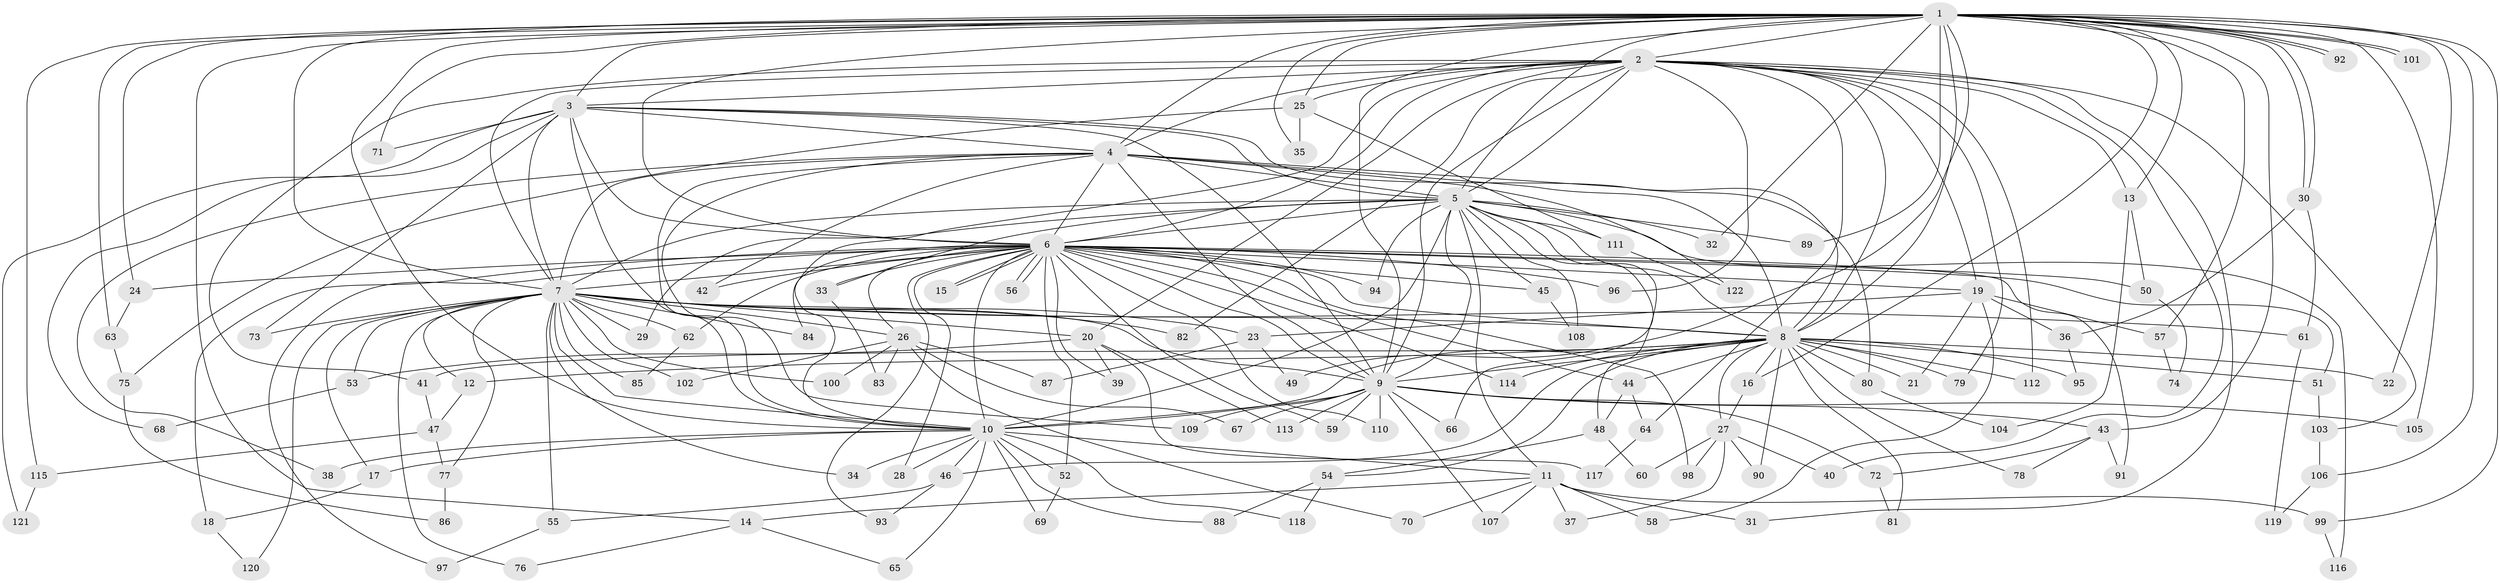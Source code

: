// coarse degree distribution, {22: 0.027777777777777776, 15: 0.027777777777777776, 9: 0.05555555555555555, 17: 0.027777777777777776, 23: 0.027777777777777776, 13: 0.027777777777777776, 19: 0.027777777777777776, 7: 0.08333333333333333, 3: 0.16666666666666666, 5: 0.1111111111111111, 2: 0.3888888888888889, 6: 0.027777777777777776}
// Generated by graph-tools (version 1.1) at 2025/17/03/04/25 18:17:49]
// undirected, 122 vertices, 269 edges
graph export_dot {
graph [start="1"]
  node [color=gray90,style=filled];
  1;
  2;
  3;
  4;
  5;
  6;
  7;
  8;
  9;
  10;
  11;
  12;
  13;
  14;
  15;
  16;
  17;
  18;
  19;
  20;
  21;
  22;
  23;
  24;
  25;
  26;
  27;
  28;
  29;
  30;
  31;
  32;
  33;
  34;
  35;
  36;
  37;
  38;
  39;
  40;
  41;
  42;
  43;
  44;
  45;
  46;
  47;
  48;
  49;
  50;
  51;
  52;
  53;
  54;
  55;
  56;
  57;
  58;
  59;
  60;
  61;
  62;
  63;
  64;
  65;
  66;
  67;
  68;
  69;
  70;
  71;
  72;
  73;
  74;
  75;
  76;
  77;
  78;
  79;
  80;
  81;
  82;
  83;
  84;
  85;
  86;
  87;
  88;
  89;
  90;
  91;
  92;
  93;
  94;
  95;
  96;
  97;
  98;
  99;
  100;
  101;
  102;
  103;
  104;
  105;
  106;
  107;
  108;
  109;
  110;
  111;
  112;
  113;
  114;
  115;
  116;
  117;
  118;
  119;
  120;
  121;
  122;
  1 -- 2;
  1 -- 3;
  1 -- 4;
  1 -- 5;
  1 -- 6;
  1 -- 7;
  1 -- 8;
  1 -- 9;
  1 -- 10;
  1 -- 13;
  1 -- 14;
  1 -- 16;
  1 -- 22;
  1 -- 24;
  1 -- 25;
  1 -- 30;
  1 -- 30;
  1 -- 32;
  1 -- 35;
  1 -- 43;
  1 -- 49;
  1 -- 57;
  1 -- 63;
  1 -- 71;
  1 -- 89;
  1 -- 92;
  1 -- 92;
  1 -- 99;
  1 -- 101;
  1 -- 101;
  1 -- 105;
  1 -- 106;
  1 -- 115;
  2 -- 3;
  2 -- 4;
  2 -- 5;
  2 -- 6;
  2 -- 7;
  2 -- 8;
  2 -- 9;
  2 -- 10;
  2 -- 13;
  2 -- 19;
  2 -- 20;
  2 -- 25;
  2 -- 31;
  2 -- 40;
  2 -- 41;
  2 -- 64;
  2 -- 79;
  2 -- 82;
  2 -- 96;
  2 -- 103;
  2 -- 112;
  3 -- 4;
  3 -- 5;
  3 -- 6;
  3 -- 7;
  3 -- 8;
  3 -- 9;
  3 -- 10;
  3 -- 68;
  3 -- 71;
  3 -- 73;
  3 -- 121;
  4 -- 5;
  4 -- 6;
  4 -- 7;
  4 -- 8;
  4 -- 9;
  4 -- 10;
  4 -- 38;
  4 -- 42;
  4 -- 80;
  4 -- 109;
  4 -- 122;
  5 -- 6;
  5 -- 7;
  5 -- 8;
  5 -- 9;
  5 -- 10;
  5 -- 11;
  5 -- 29;
  5 -- 32;
  5 -- 33;
  5 -- 45;
  5 -- 48;
  5 -- 66;
  5 -- 89;
  5 -- 94;
  5 -- 108;
  5 -- 111;
  5 -- 116;
  6 -- 7;
  6 -- 8;
  6 -- 9;
  6 -- 10;
  6 -- 15;
  6 -- 15;
  6 -- 18;
  6 -- 19;
  6 -- 24;
  6 -- 26;
  6 -- 28;
  6 -- 33;
  6 -- 39;
  6 -- 42;
  6 -- 44;
  6 -- 45;
  6 -- 50;
  6 -- 51;
  6 -- 52;
  6 -- 56;
  6 -- 56;
  6 -- 59;
  6 -- 62;
  6 -- 84;
  6 -- 91;
  6 -- 93;
  6 -- 94;
  6 -- 96;
  6 -- 97;
  6 -- 98;
  6 -- 110;
  6 -- 114;
  7 -- 8;
  7 -- 9;
  7 -- 10;
  7 -- 12;
  7 -- 17;
  7 -- 20;
  7 -- 23;
  7 -- 26;
  7 -- 29;
  7 -- 34;
  7 -- 53;
  7 -- 55;
  7 -- 61;
  7 -- 62;
  7 -- 73;
  7 -- 76;
  7 -- 77;
  7 -- 82;
  7 -- 84;
  7 -- 85;
  7 -- 100;
  7 -- 102;
  7 -- 120;
  8 -- 9;
  8 -- 10;
  8 -- 12;
  8 -- 16;
  8 -- 21;
  8 -- 22;
  8 -- 27;
  8 -- 41;
  8 -- 44;
  8 -- 46;
  8 -- 51;
  8 -- 54;
  8 -- 78;
  8 -- 79;
  8 -- 80;
  8 -- 81;
  8 -- 90;
  8 -- 95;
  8 -- 112;
  8 -- 114;
  9 -- 10;
  9 -- 43;
  9 -- 59;
  9 -- 66;
  9 -- 67;
  9 -- 72;
  9 -- 105;
  9 -- 107;
  9 -- 109;
  9 -- 110;
  9 -- 113;
  10 -- 11;
  10 -- 17;
  10 -- 28;
  10 -- 34;
  10 -- 38;
  10 -- 46;
  10 -- 52;
  10 -- 65;
  10 -- 69;
  10 -- 88;
  10 -- 118;
  11 -- 14;
  11 -- 31;
  11 -- 37;
  11 -- 58;
  11 -- 70;
  11 -- 99;
  11 -- 107;
  12 -- 47;
  13 -- 50;
  13 -- 104;
  14 -- 65;
  14 -- 76;
  16 -- 27;
  17 -- 18;
  18 -- 120;
  19 -- 21;
  19 -- 23;
  19 -- 36;
  19 -- 57;
  19 -- 58;
  20 -- 39;
  20 -- 53;
  20 -- 113;
  20 -- 117;
  23 -- 49;
  23 -- 87;
  24 -- 63;
  25 -- 35;
  25 -- 75;
  25 -- 111;
  26 -- 67;
  26 -- 70;
  26 -- 83;
  26 -- 87;
  26 -- 100;
  26 -- 102;
  27 -- 37;
  27 -- 40;
  27 -- 60;
  27 -- 90;
  27 -- 98;
  30 -- 36;
  30 -- 61;
  33 -- 83;
  36 -- 95;
  41 -- 47;
  43 -- 72;
  43 -- 78;
  43 -- 91;
  44 -- 48;
  44 -- 64;
  45 -- 108;
  46 -- 55;
  46 -- 93;
  47 -- 77;
  47 -- 115;
  48 -- 54;
  48 -- 60;
  50 -- 74;
  51 -- 103;
  52 -- 69;
  53 -- 68;
  54 -- 88;
  54 -- 118;
  55 -- 97;
  57 -- 74;
  61 -- 119;
  62 -- 85;
  63 -- 75;
  64 -- 117;
  72 -- 81;
  75 -- 86;
  77 -- 86;
  80 -- 104;
  99 -- 116;
  103 -- 106;
  106 -- 119;
  111 -- 122;
  115 -- 121;
}
